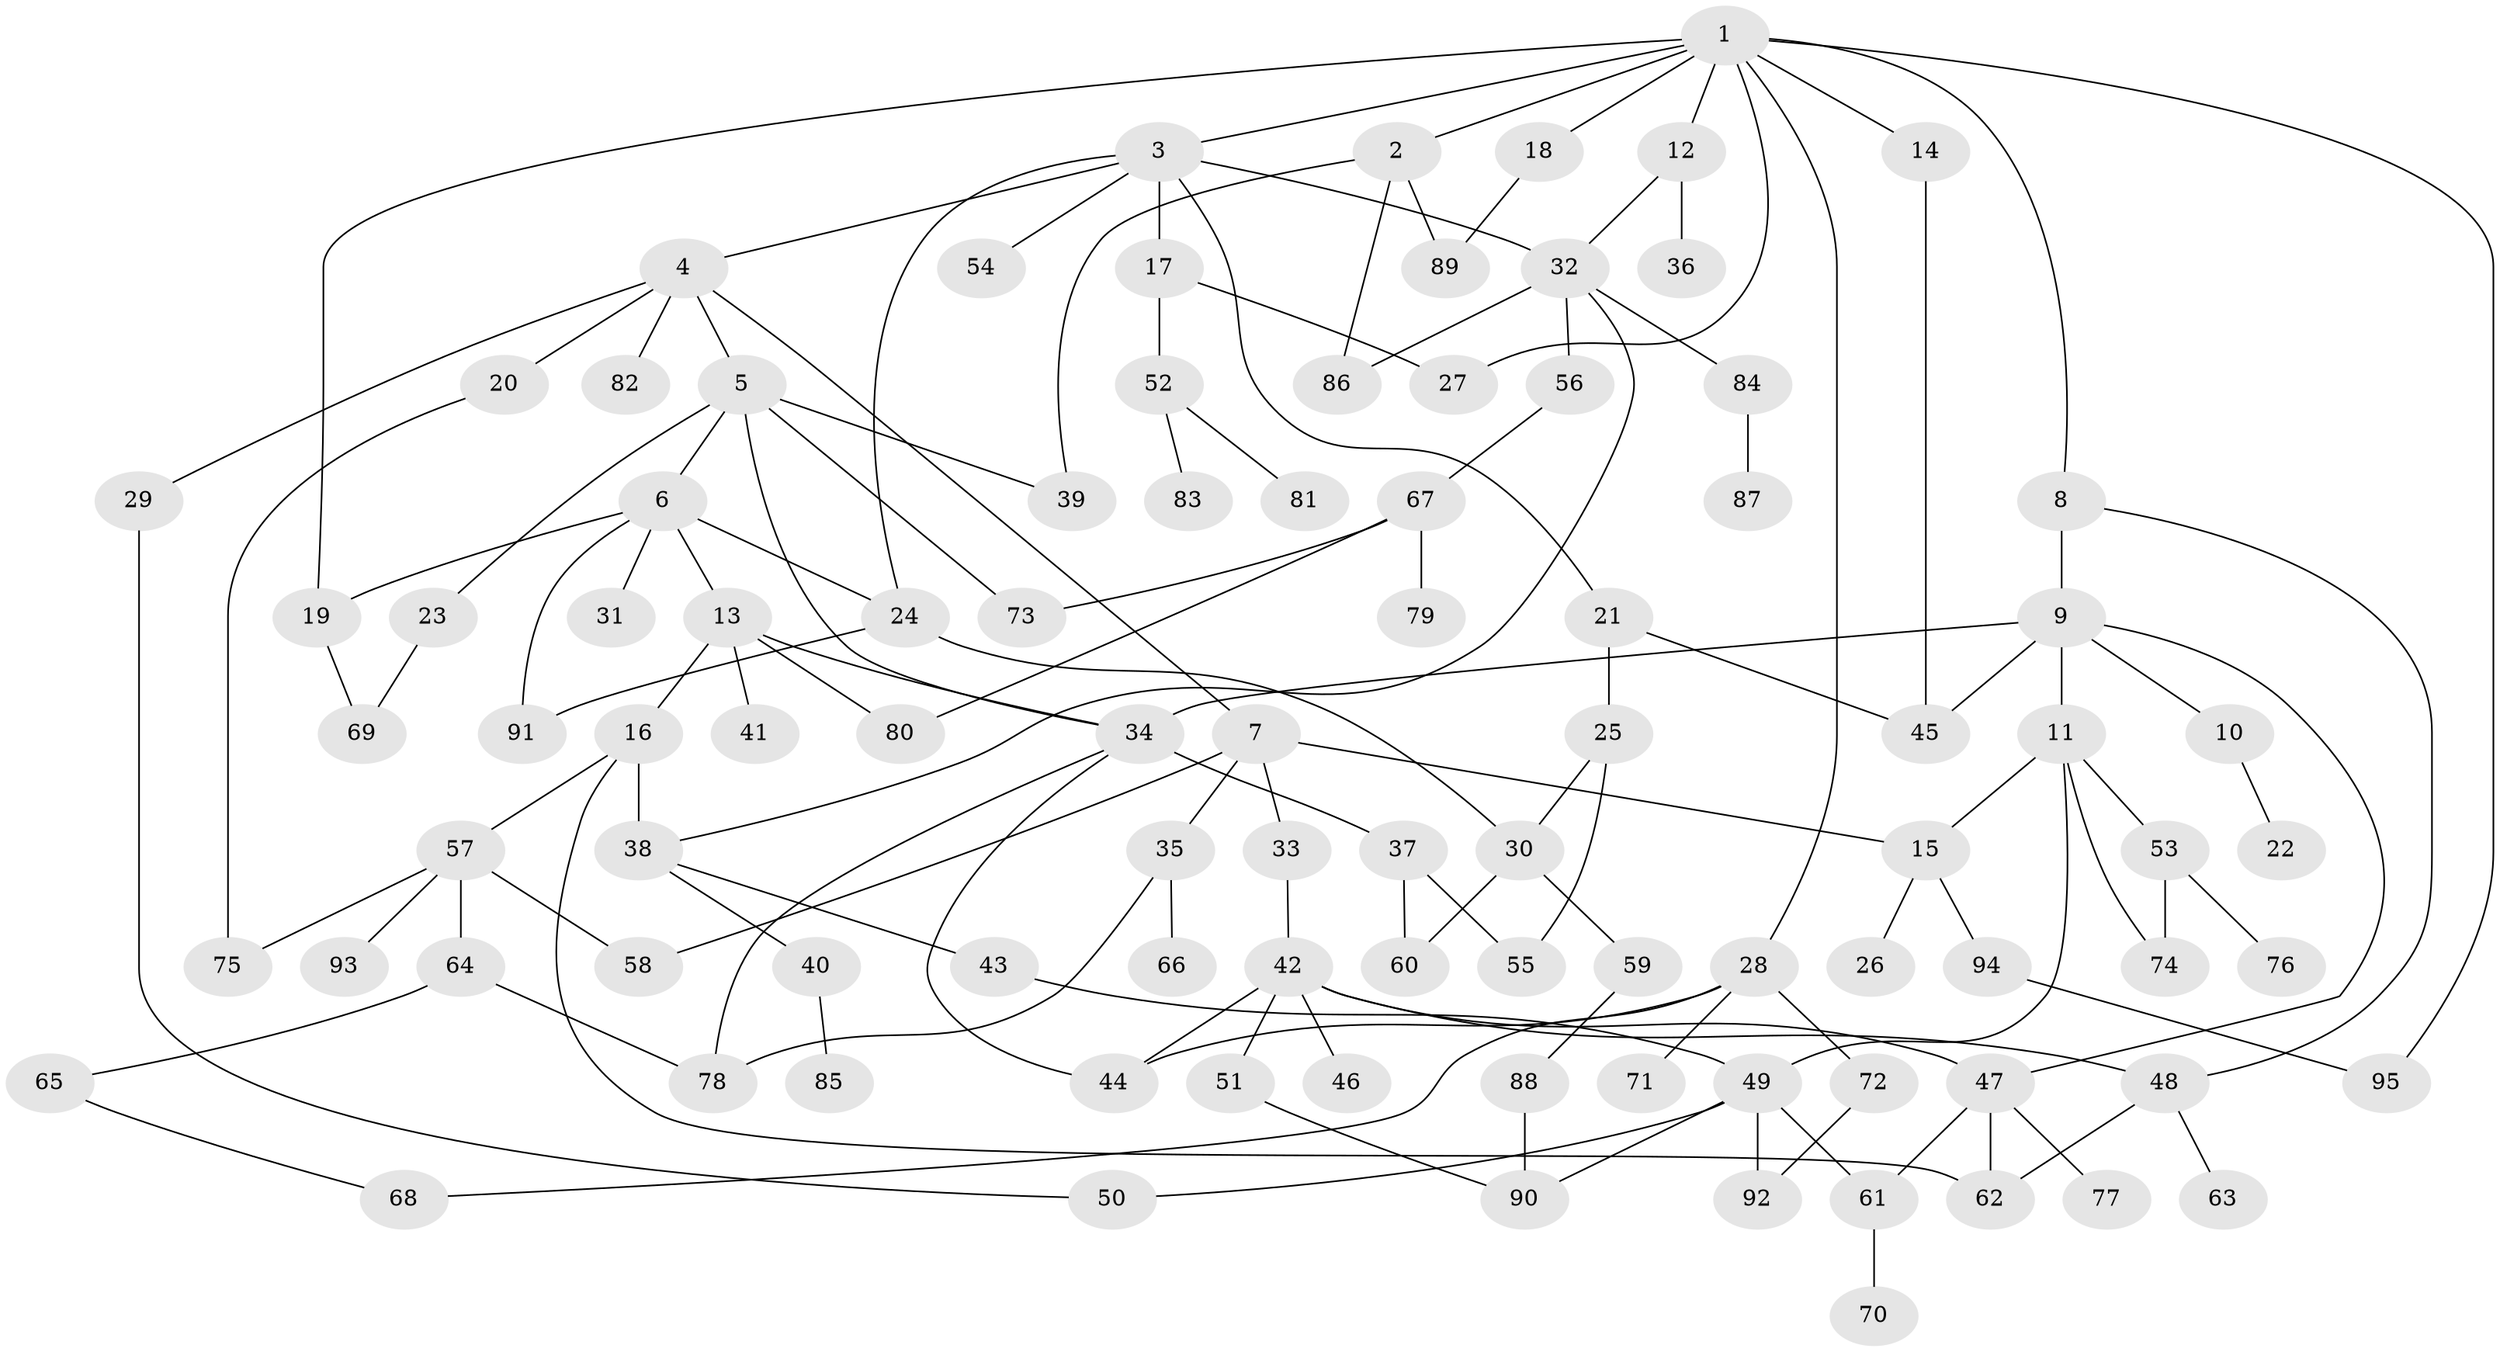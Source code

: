 // Generated by graph-tools (version 1.1) at 2025/10/02/27/25 16:10:52]
// undirected, 95 vertices, 133 edges
graph export_dot {
graph [start="1"]
  node [color=gray90,style=filled];
  1;
  2;
  3;
  4;
  5;
  6;
  7;
  8;
  9;
  10;
  11;
  12;
  13;
  14;
  15;
  16;
  17;
  18;
  19;
  20;
  21;
  22;
  23;
  24;
  25;
  26;
  27;
  28;
  29;
  30;
  31;
  32;
  33;
  34;
  35;
  36;
  37;
  38;
  39;
  40;
  41;
  42;
  43;
  44;
  45;
  46;
  47;
  48;
  49;
  50;
  51;
  52;
  53;
  54;
  55;
  56;
  57;
  58;
  59;
  60;
  61;
  62;
  63;
  64;
  65;
  66;
  67;
  68;
  69;
  70;
  71;
  72;
  73;
  74;
  75;
  76;
  77;
  78;
  79;
  80;
  81;
  82;
  83;
  84;
  85;
  86;
  87;
  88;
  89;
  90;
  91;
  92;
  93;
  94;
  95;
  1 -- 2;
  1 -- 3;
  1 -- 8;
  1 -- 12;
  1 -- 14;
  1 -- 18;
  1 -- 19;
  1 -- 28;
  1 -- 95;
  1 -- 27;
  2 -- 86;
  2 -- 89;
  2 -- 39;
  3 -- 4;
  3 -- 17;
  3 -- 21;
  3 -- 54;
  3 -- 24;
  3 -- 32;
  4 -- 5;
  4 -- 7;
  4 -- 20;
  4 -- 29;
  4 -- 82;
  5 -- 6;
  5 -- 23;
  5 -- 34;
  5 -- 39;
  5 -- 73;
  6 -- 13;
  6 -- 24;
  6 -- 31;
  6 -- 91;
  6 -- 19;
  7 -- 33;
  7 -- 35;
  7 -- 58;
  7 -- 15;
  8 -- 9;
  8 -- 48;
  9 -- 10;
  9 -- 11;
  9 -- 45;
  9 -- 47;
  9 -- 34;
  10 -- 22;
  11 -- 15;
  11 -- 49;
  11 -- 53;
  11 -- 74;
  12 -- 32;
  12 -- 36;
  13 -- 16;
  13 -- 41;
  13 -- 80;
  13 -- 34;
  14 -- 45;
  15 -- 26;
  15 -- 94;
  16 -- 57;
  16 -- 38;
  16 -- 62;
  17 -- 27;
  17 -- 52;
  18 -- 89;
  19 -- 69;
  20 -- 75;
  21 -- 25;
  21 -- 45;
  23 -- 69;
  24 -- 30;
  24 -- 91;
  25 -- 30;
  25 -- 55;
  28 -- 44;
  28 -- 68;
  28 -- 71;
  28 -- 72;
  29 -- 50;
  30 -- 59;
  30 -- 60;
  32 -- 38;
  32 -- 56;
  32 -- 84;
  32 -- 86;
  33 -- 42;
  34 -- 37;
  34 -- 78;
  34 -- 44;
  35 -- 66;
  35 -- 78;
  37 -- 55;
  37 -- 60;
  38 -- 40;
  38 -- 43;
  40 -- 85;
  42 -- 46;
  42 -- 47;
  42 -- 51;
  42 -- 48;
  42 -- 44;
  43 -- 49;
  47 -- 62;
  47 -- 77;
  47 -- 61;
  48 -- 63;
  48 -- 62;
  49 -- 61;
  49 -- 92;
  49 -- 90;
  49 -- 50;
  51 -- 90;
  52 -- 81;
  52 -- 83;
  53 -- 74;
  53 -- 76;
  56 -- 67;
  57 -- 64;
  57 -- 93;
  57 -- 75;
  57 -- 58;
  59 -- 88;
  61 -- 70;
  64 -- 65;
  64 -- 78;
  65 -- 68;
  67 -- 79;
  67 -- 80;
  67 -- 73;
  72 -- 92;
  84 -- 87;
  88 -- 90;
  94 -- 95;
}
